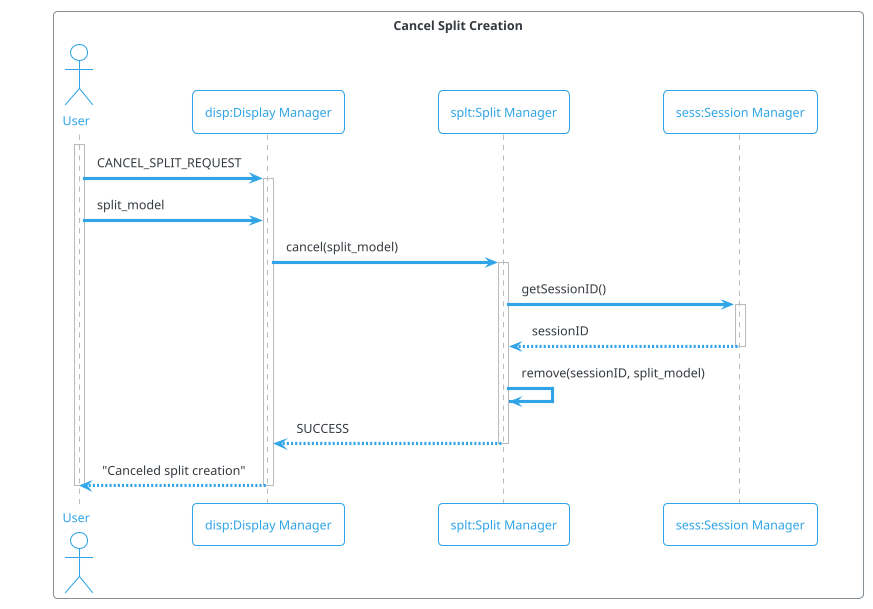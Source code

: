 @startuml
!theme cerulean-outline
box "Cancel Split Creation"
actor "User" as user
participant "disp:Display Manager" as disp
participant "splt:Split Manager" as splt
participant "sess:Session Manager" as sess
end box
activate user
user -> disp ++ : CANCEL_SPLIT_REQUEST
user -> disp : split_model
disp -> splt ++ : cancel(split_model)
splt -> sess ++ : getSessionID()
sess --> splt -- : sessionID
splt -> splt : remove(sessionID, split_model)
splt --> disp -- : SUCCESS
disp --> user -- : "Canceled split creation"
deactivate user
@enduml